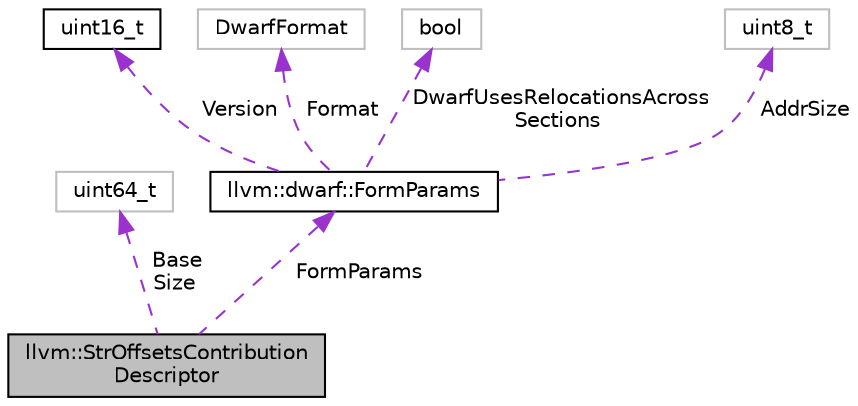 digraph "llvm::StrOffsetsContributionDescriptor"
{
 // LATEX_PDF_SIZE
  bgcolor="transparent";
  edge [fontname="Helvetica",fontsize="10",labelfontname="Helvetica",labelfontsize="10"];
  node [fontname="Helvetica",fontsize="10",shape=record];
  Node1 [label="llvm::StrOffsetsContribution\lDescriptor",height=0.2,width=0.4,color="black", fillcolor="grey75", style="filled", fontcolor="black",tooltip="Represents base address of the CU."];
  Node2 -> Node1 [dir="back",color="darkorchid3",fontsize="10",style="dashed",label=" Base\nSize" ,fontname="Helvetica"];
  Node2 [label="uint64_t",height=0.2,width=0.4,color="grey75",tooltip=" "];
  Node3 -> Node1 [dir="back",color="darkorchid3",fontsize="10",style="dashed",label=" FormParams" ,fontname="Helvetica"];
  Node3 [label="llvm::dwarf::FormParams",height=0.2,width=0.4,color="black",URL="$structllvm_1_1dwarf_1_1FormParams.html",tooltip="A helper struct providing information about the byte size of DW_FORM values that vary in size dependi..."];
  Node4 -> Node3 [dir="back",color="darkorchid3",fontsize="10",style="dashed",label=" Version" ,fontname="Helvetica"];
  Node4 [label="uint16_t",height=0.2,width=0.4,color="black",URL="$classuint16__t.html",tooltip=" "];
  Node5 -> Node3 [dir="back",color="darkorchid3",fontsize="10",style="dashed",label=" Format" ,fontname="Helvetica"];
  Node5 [label="DwarfFormat",height=0.2,width=0.4,color="grey75",tooltip=" "];
  Node6 -> Node3 [dir="back",color="darkorchid3",fontsize="10",style="dashed",label=" DwarfUsesRelocationsAcross\lSections" ,fontname="Helvetica"];
  Node6 [label="bool",height=0.2,width=0.4,color="grey75",tooltip=" "];
  Node7 -> Node3 [dir="back",color="darkorchid3",fontsize="10",style="dashed",label=" AddrSize" ,fontname="Helvetica"];
  Node7 [label="uint8_t",height=0.2,width=0.4,color="grey75",tooltip=" "];
}
